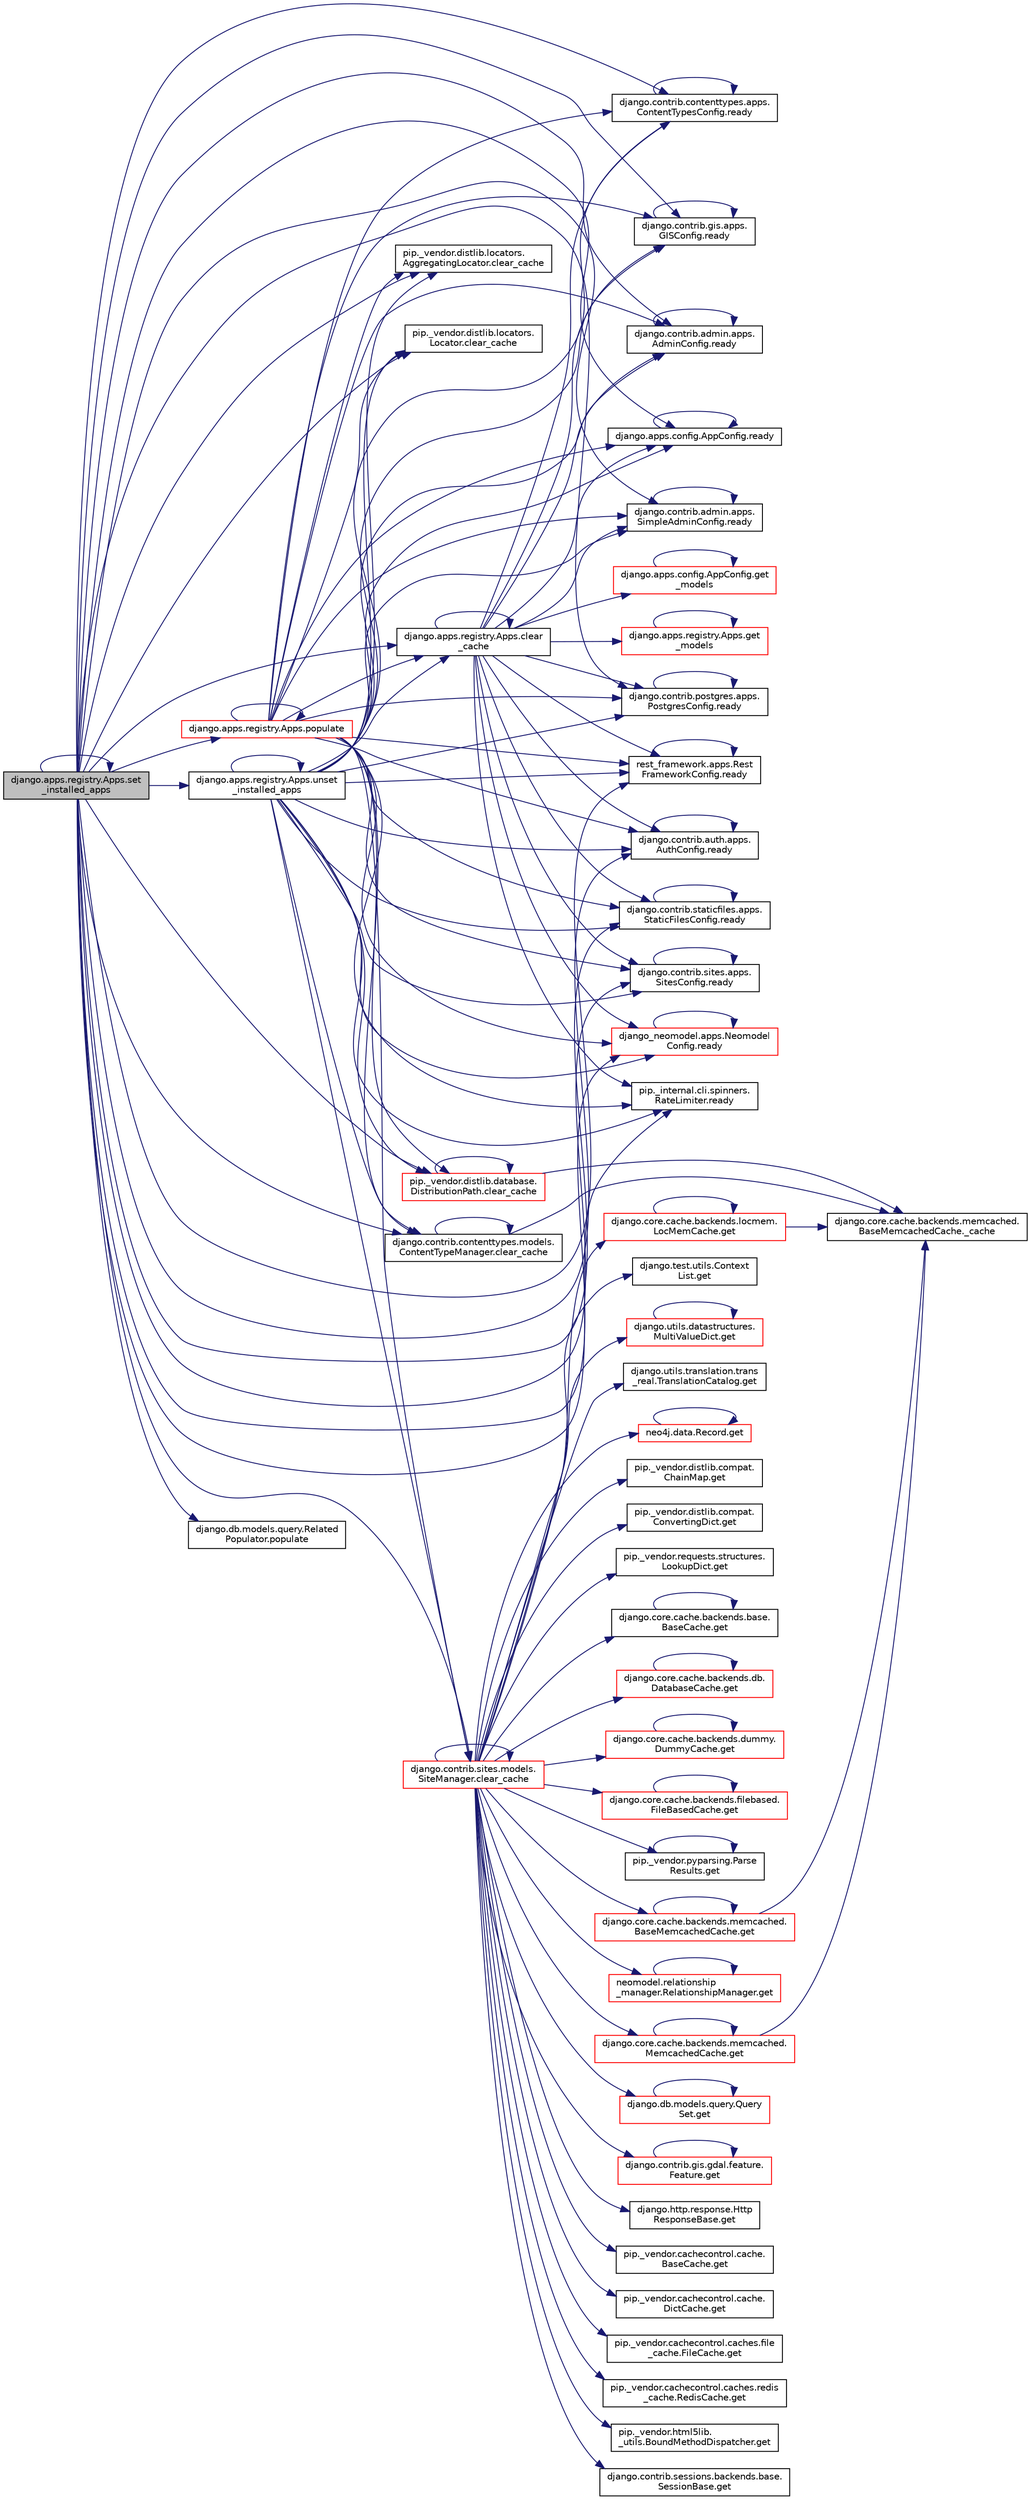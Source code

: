 digraph "django.apps.registry.Apps.set_installed_apps"
{
 // LATEX_PDF_SIZE
  edge [fontname="Helvetica",fontsize="10",labelfontname="Helvetica",labelfontsize="10"];
  node [fontname="Helvetica",fontsize="10",shape=record];
  rankdir="LR";
  Node1 [label="django.apps.registry.Apps.set\l_installed_apps",height=0.2,width=0.4,color="black", fillcolor="grey75", style="filled", fontcolor="black",tooltip=" "];
  Node1 -> Node2 [color="midnightblue",fontsize="10",style="solid",fontname="Helvetica"];
  Node2 [label="django.apps.registry.Apps.clear\l_cache",height=0.2,width=0.4,color="black", fillcolor="white", style="filled",URL="$d8/d34/classdjango_1_1apps_1_1registry_1_1_apps.html#a3dabf3bb1475c2e1ce598cf59420d96c",tooltip=" "];
  Node2 -> Node2 [color="midnightblue",fontsize="10",style="solid",fontname="Helvetica"];
  Node2 -> Node3 [color="midnightblue",fontsize="10",style="solid",fontname="Helvetica"];
  Node3 [label="django.apps.config.AppConfig.get\l_models",height=0.2,width=0.4,color="red", fillcolor="white", style="filled",URL="$d9/de0/classdjango_1_1apps_1_1config_1_1_app_config.html#afbe7787100949feb80bba6e2e9a92353",tooltip=" "];
  Node3 -> Node3 [color="midnightblue",fontsize="10",style="solid",fontname="Helvetica"];
  Node2 -> Node93 [color="midnightblue",fontsize="10",style="solid",fontname="Helvetica"];
  Node93 [label="django.apps.registry.Apps.get\l_models",height=0.2,width=0.4,color="red", fillcolor="white", style="filled",URL="$d8/d34/classdjango_1_1apps_1_1registry_1_1_apps.html#a13f52d8f06f92f62a872ac72369046d8",tooltip=" "];
  Node93 -> Node93 [color="midnightblue",fontsize="10",style="solid",fontname="Helvetica"];
  Node2 -> Node95 [color="midnightblue",fontsize="10",style="solid",fontname="Helvetica"];
  Node95 [label="django.apps.config.AppConfig.ready",height=0.2,width=0.4,color="black", fillcolor="white", style="filled",URL="$d9/de0/classdjango_1_1apps_1_1config_1_1_app_config.html#ad5bacbb21829def59d64ab6c4fd23e7d",tooltip=" "];
  Node95 -> Node95 [color="midnightblue",fontsize="10",style="solid",fontname="Helvetica"];
  Node2 -> Node96 [color="midnightblue",fontsize="10",style="solid",fontname="Helvetica"];
  Node96 [label="django.contrib.admin.apps.\lSimpleAdminConfig.ready",height=0.2,width=0.4,color="black", fillcolor="white", style="filled",URL="$d7/df6/classdjango_1_1contrib_1_1admin_1_1apps_1_1_simple_admin_config.html#a4bba8ea233ca7070ef5555491fa3654c",tooltip=" "];
  Node96 -> Node96 [color="midnightblue",fontsize="10",style="solid",fontname="Helvetica"];
  Node2 -> Node97 [color="midnightblue",fontsize="10",style="solid",fontname="Helvetica"];
  Node97 [label="django.contrib.admin.apps.\lAdminConfig.ready",height=0.2,width=0.4,color="black", fillcolor="white", style="filled",URL="$d1/daf/classdjango_1_1contrib_1_1admin_1_1apps_1_1_admin_config.html#a848af16f8656327d7897c89998d1ce12",tooltip=" "];
  Node97 -> Node97 [color="midnightblue",fontsize="10",style="solid",fontname="Helvetica"];
  Node2 -> Node98 [color="midnightblue",fontsize="10",style="solid",fontname="Helvetica"];
  Node98 [label="django.contrib.auth.apps.\lAuthConfig.ready",height=0.2,width=0.4,color="black", fillcolor="white", style="filled",URL="$d9/d93/classdjango_1_1contrib_1_1auth_1_1apps_1_1_auth_config.html#aa6f96886f818aa3dc837d44b2f37cb2c",tooltip=" "];
  Node98 -> Node98 [color="midnightblue",fontsize="10",style="solid",fontname="Helvetica"];
  Node2 -> Node99 [color="midnightblue",fontsize="10",style="solid",fontname="Helvetica"];
  Node99 [label="django.contrib.contenttypes.apps.\lContentTypesConfig.ready",height=0.2,width=0.4,color="black", fillcolor="white", style="filled",URL="$d8/d1f/classdjango_1_1contrib_1_1contenttypes_1_1apps_1_1_content_types_config.html#ab1137ba892070fc45e6431dd843bb30e",tooltip=" "];
  Node99 -> Node99 [color="midnightblue",fontsize="10",style="solid",fontname="Helvetica"];
  Node2 -> Node100 [color="midnightblue",fontsize="10",style="solid",fontname="Helvetica"];
  Node100 [label="django.contrib.gis.apps.\lGISConfig.ready",height=0.2,width=0.4,color="black", fillcolor="white", style="filled",URL="$d4/dbd/classdjango_1_1contrib_1_1gis_1_1apps_1_1_g_i_s_config.html#ae462a0004f640b0960b314f47c20711e",tooltip=" "];
  Node100 -> Node100 [color="midnightblue",fontsize="10",style="solid",fontname="Helvetica"];
  Node2 -> Node101 [color="midnightblue",fontsize="10",style="solid",fontname="Helvetica"];
  Node101 [label="django.contrib.postgres.apps.\lPostgresConfig.ready",height=0.2,width=0.4,color="black", fillcolor="white", style="filled",URL="$db/d10/classdjango_1_1contrib_1_1postgres_1_1apps_1_1_postgres_config.html#aa933bc1e609675b825de656a6fdb2cd4",tooltip=" "];
  Node101 -> Node101 [color="midnightblue",fontsize="10",style="solid",fontname="Helvetica"];
  Node2 -> Node102 [color="midnightblue",fontsize="10",style="solid",fontname="Helvetica"];
  Node102 [label="django.contrib.sites.apps.\lSitesConfig.ready",height=0.2,width=0.4,color="black", fillcolor="white", style="filled",URL="$de/dfd/classdjango_1_1contrib_1_1sites_1_1apps_1_1_sites_config.html#aed6e598186fcfea7721f22cfde7742b2",tooltip=" "];
  Node102 -> Node102 [color="midnightblue",fontsize="10",style="solid",fontname="Helvetica"];
  Node2 -> Node103 [color="midnightblue",fontsize="10",style="solid",fontname="Helvetica"];
  Node103 [label="django.contrib.staticfiles.apps.\lStaticFilesConfig.ready",height=0.2,width=0.4,color="black", fillcolor="white", style="filled",URL="$da/d03/classdjango_1_1contrib_1_1staticfiles_1_1apps_1_1_static_files_config.html#ada561ae30ffe30862ec73365537724fb",tooltip=" "];
  Node103 -> Node103 [color="midnightblue",fontsize="10",style="solid",fontname="Helvetica"];
  Node2 -> Node104 [color="midnightblue",fontsize="10",style="solid",fontname="Helvetica"];
  Node104 [label="django_neomodel.apps.Neomodel\lConfig.ready",height=0.2,width=0.4,color="red", fillcolor="white", style="filled",URL="$d9/d3e/classdjango__neomodel_1_1apps_1_1_neomodel_config.html#ae5e93b076f0b3c5f3fbbc87eb5dcec34",tooltip=" "];
  Node104 -> Node104 [color="midnightblue",fontsize="10",style="solid",fontname="Helvetica"];
  Node2 -> Node106 [color="midnightblue",fontsize="10",style="solid",fontname="Helvetica"];
  Node106 [label="pip._internal.cli.spinners.\lRateLimiter.ready",height=0.2,width=0.4,color="black", fillcolor="white", style="filled",URL="$dd/d3f/classpip_1_1__internal_1_1cli_1_1spinners_1_1_rate_limiter.html#afe31ae392b4e50a03e9149aa30e3f1ee",tooltip=" "];
  Node2 -> Node107 [color="midnightblue",fontsize="10",style="solid",fontname="Helvetica"];
  Node107 [label="rest_framework.apps.Rest\lFrameworkConfig.ready",height=0.2,width=0.4,color="black", fillcolor="white", style="filled",URL="$d7/d59/classrest__framework_1_1apps_1_1_rest_framework_config.html#ada8edb3f4e5ca64a745b5df783328793",tooltip=" "];
  Node107 -> Node107 [color="midnightblue",fontsize="10",style="solid",fontname="Helvetica"];
  Node1 -> Node108 [color="midnightblue",fontsize="10",style="solid",fontname="Helvetica"];
  Node108 [label="django.contrib.contenttypes.models.\lContentTypeManager.clear_cache",height=0.2,width=0.4,color="black", fillcolor="white", style="filled",URL="$d0/dbc/classdjango_1_1contrib_1_1contenttypes_1_1models_1_1_content_type_manager.html#a8c0e3cd09eab9f713c1f4d2dda32d97c",tooltip=" "];
  Node108 -> Node109 [color="midnightblue",fontsize="10",style="solid",fontname="Helvetica"];
  Node109 [label="django.core.cache.backends.memcached.\lBaseMemcachedCache._cache",height=0.2,width=0.4,color="black", fillcolor="white", style="filled",URL="$d3/d36/classdjango_1_1core_1_1cache_1_1backends_1_1memcached_1_1_base_memcached_cache.html#aec7954560fd40d7e33a11eea0e2ccde8",tooltip=" "];
  Node108 -> Node108 [color="midnightblue",fontsize="10",style="solid",fontname="Helvetica"];
  Node1 -> Node110 [color="midnightblue",fontsize="10",style="solid",fontname="Helvetica"];
  Node110 [label="django.contrib.sites.models.\lSiteManager.clear_cache",height=0.2,width=0.4,color="red", fillcolor="white", style="filled",URL="$d9/d9e/classdjango_1_1contrib_1_1sites_1_1models_1_1_site_manager.html#add1b963e98668e941563915da7a3c99f",tooltip=" "];
  Node110 -> Node110 [color="midnightblue",fontsize="10",style="solid",fontname="Helvetica"];
  Node110 -> Node111 [color="midnightblue",fontsize="10",style="solid",fontname="Helvetica"];
  Node111 [label="neomodel.relationship\l_manager.RelationshipManager.get",height=0.2,width=0.4,color="red", fillcolor="white", style="filled",URL="$d0/dde/classneomodel_1_1relationship__manager_1_1_relationship_manager.html#a2909eea25dff8a05b1b472fc6ad29569",tooltip=" "];
  Node111 -> Node111 [color="midnightblue",fontsize="10",style="solid",fontname="Helvetica"];
  Node110 -> Node113 [color="midnightblue",fontsize="10",style="solid",fontname="Helvetica"];
  Node113 [label="django.db.models.query.Query\lSet.get",height=0.2,width=0.4,color="red", fillcolor="white", style="filled",URL="$dd/d94/classdjango_1_1db_1_1models_1_1query_1_1_query_set.html#a01bde5564541ddd1bc0696164e4ef765",tooltip=" "];
  Node113 -> Node113 [color="midnightblue",fontsize="10",style="solid",fontname="Helvetica"];
  Node110 -> Node184 [color="midnightblue",fontsize="10",style="solid",fontname="Helvetica"];
  Node184 [label="django.contrib.gis.gdal.feature.\lFeature.get",height=0.2,width=0.4,color="red", fillcolor="white", style="filled",URL="$db/d34/classdjango_1_1contrib_1_1gis_1_1gdal_1_1feature_1_1_feature.html#ab4500c05c5b78ad12368c3b4bf68be45",tooltip=" "];
  Node184 -> Node184 [color="midnightblue",fontsize="10",style="solid",fontname="Helvetica"];
  Node110 -> Node185 [color="midnightblue",fontsize="10",style="solid",fontname="Helvetica"];
  Node185 [label="django.http.response.Http\lResponseBase.get",height=0.2,width=0.4,color="black", fillcolor="white", style="filled",URL="$dd/db4/classdjango_1_1http_1_1response_1_1_http_response_base.html#a53e4d55072f7f59b4d5da8aa6937a08c",tooltip=" "];
  Node110 -> Node186 [color="midnightblue",fontsize="10",style="solid",fontname="Helvetica"];
  Node186 [label="pip._vendor.cachecontrol.cache.\lBaseCache.get",height=0.2,width=0.4,color="black", fillcolor="white", style="filled",URL="$da/d8a/classpip_1_1__vendor_1_1cachecontrol_1_1cache_1_1_base_cache.html#ad5c273adabffacc22029a8461bdcb8e0",tooltip=" "];
  Node110 -> Node187 [color="midnightblue",fontsize="10",style="solid",fontname="Helvetica"];
  Node187 [label="pip._vendor.cachecontrol.cache.\lDictCache.get",height=0.2,width=0.4,color="black", fillcolor="white", style="filled",URL="$da/d77/classpip_1_1__vendor_1_1cachecontrol_1_1cache_1_1_dict_cache.html#af092ece36a8cce3cdb2b6e899405819a",tooltip=" "];
  Node110 -> Node188 [color="midnightblue",fontsize="10",style="solid",fontname="Helvetica"];
  Node188 [label="pip._vendor.cachecontrol.caches.file\l_cache.FileCache.get",height=0.2,width=0.4,color="black", fillcolor="white", style="filled",URL="$d4/d5e/classpip_1_1__vendor_1_1cachecontrol_1_1caches_1_1file__cache_1_1_file_cache.html#abaf8e68f7bf2b7ed1f4f3d19cf8502cc",tooltip=" "];
  Node110 -> Node189 [color="midnightblue",fontsize="10",style="solid",fontname="Helvetica"];
  Node189 [label="pip._vendor.cachecontrol.caches.redis\l_cache.RedisCache.get",height=0.2,width=0.4,color="black", fillcolor="white", style="filled",URL="$dd/d2e/classpip_1_1__vendor_1_1cachecontrol_1_1caches_1_1redis__cache_1_1_redis_cache.html#a1c0ed79e45aa1435f77660d842d00a6f",tooltip=" "];
  Node110 -> Node190 [color="midnightblue",fontsize="10",style="solid",fontname="Helvetica"];
  Node190 [label="pip._vendor.html5lib.\l_utils.BoundMethodDispatcher.get",height=0.2,width=0.4,color="black", fillcolor="white", style="filled",URL="$d0/dcf/classpip_1_1__vendor_1_1html5lib_1_1__utils_1_1_bound_method_dispatcher.html#a00c5ddaa9ea9f45725e4700f977a831f",tooltip=" "];
  Node110 -> Node191 [color="midnightblue",fontsize="10",style="solid",fontname="Helvetica"];
  Node191 [label="django.contrib.sessions.backends.base.\lSessionBase.get",height=0.2,width=0.4,color="black", fillcolor="white", style="filled",URL="$d1/d6e/classdjango_1_1contrib_1_1sessions_1_1backends_1_1base_1_1_session_base.html#ad9d850bf4891a825b3188e5c506f3fc1",tooltip=" "];
  Node110 -> Node192 [color="midnightblue",fontsize="10",style="solid",fontname="Helvetica"];
  Node192 [label="django.test.utils.Context\lList.get",height=0.2,width=0.4,color="black", fillcolor="white", style="filled",URL="$d6/d8c/classdjango_1_1test_1_1utils_1_1_context_list.html#a6e45a82a318fa4a3b6c52e113af2f21b",tooltip=" "];
  Node110 -> Node193 [color="midnightblue",fontsize="10",style="solid",fontname="Helvetica"];
  Node193 [label="django.utils.datastructures.\lMultiValueDict.get",height=0.2,width=0.4,color="red", fillcolor="white", style="filled",URL="$d5/d02/classdjango_1_1utils_1_1datastructures_1_1_multi_value_dict.html#a41358543976aa3484020b80a3cc92eed",tooltip=" "];
  Node193 -> Node193 [color="midnightblue",fontsize="10",style="solid",fontname="Helvetica"];
  Node110 -> Node203 [color="midnightblue",fontsize="10",style="solid",fontname="Helvetica"];
  Node203 [label="django.utils.translation.trans\l_real.TranslationCatalog.get",height=0.2,width=0.4,color="black", fillcolor="white", style="filled",URL="$dd/d59/classdjango_1_1utils_1_1translation_1_1trans__real_1_1_translation_catalog.html#a655b10c540d01b4f4ddb2aca06d4ceaa",tooltip=" "];
  Node110 -> Node204 [color="midnightblue",fontsize="10",style="solid",fontname="Helvetica"];
  Node204 [label="neo4j.data.Record.get",height=0.2,width=0.4,color="red", fillcolor="white", style="filled",URL="$d8/da3/classneo4j_1_1data_1_1_record.html#aed4b63e2e470f8a61ebac3a66eced8a1",tooltip=" "];
  Node204 -> Node204 [color="midnightblue",fontsize="10",style="solid",fontname="Helvetica"];
  Node110 -> Node206 [color="midnightblue",fontsize="10",style="solid",fontname="Helvetica"];
  Node206 [label="pip._vendor.distlib.compat.\lChainMap.get",height=0.2,width=0.4,color="black", fillcolor="white", style="filled",URL="$d2/d2d/classpip_1_1__vendor_1_1distlib_1_1compat_1_1_chain_map.html#a657b681156ad31c3b7391fcfdfd0bc5f",tooltip=" "];
  Node110 -> Node207 [color="midnightblue",fontsize="10",style="solid",fontname="Helvetica"];
  Node207 [label="pip._vendor.distlib.compat.\lConvertingDict.get",height=0.2,width=0.4,color="black", fillcolor="white", style="filled",URL="$db/dd5/classpip_1_1__vendor_1_1distlib_1_1compat_1_1_converting_dict.html#acc9b853aa7f196de678588c6234fa60c",tooltip=" "];
  Node110 -> Node208 [color="midnightblue",fontsize="10",style="solid",fontname="Helvetica"];
  Node208 [label="pip._vendor.requests.structures.\lLookupDict.get",height=0.2,width=0.4,color="black", fillcolor="white", style="filled",URL="$d9/d61/classpip_1_1__vendor_1_1requests_1_1structures_1_1_lookup_dict.html#aefa5cb718796e979a5b682650a777897",tooltip=" "];
  Node110 -> Node209 [color="midnightblue",fontsize="10",style="solid",fontname="Helvetica"];
  Node209 [label="django.core.cache.backends.base.\lBaseCache.get",height=0.2,width=0.4,color="black", fillcolor="white", style="filled",URL="$d0/d87/classdjango_1_1core_1_1cache_1_1backends_1_1base_1_1_base_cache.html#a0a473e1dcd35311dcb28c4cfe9062a7c",tooltip=" "];
  Node209 -> Node209 [color="midnightblue",fontsize="10",style="solid",fontname="Helvetica"];
  Node110 -> Node210 [color="midnightblue",fontsize="10",style="solid",fontname="Helvetica"];
  Node210 [label="django.core.cache.backends.db.\lDatabaseCache.get",height=0.2,width=0.4,color="red", fillcolor="white", style="filled",URL="$d7/dcb/classdjango_1_1core_1_1cache_1_1backends_1_1db_1_1_database_cache.html#a03d4078968b2b287d4b9fbc438a54732",tooltip=" "];
  Node210 -> Node210 [color="midnightblue",fontsize="10",style="solid",fontname="Helvetica"];
  Node110 -> Node214 [color="midnightblue",fontsize="10",style="solid",fontname="Helvetica"];
  Node214 [label="django.core.cache.backends.dummy.\lDummyCache.get",height=0.2,width=0.4,color="red", fillcolor="white", style="filled",URL="$d6/db9/classdjango_1_1core_1_1cache_1_1backends_1_1dummy_1_1_dummy_cache.html#a0fc74695be5f1d34eaae4f5455edbd0d",tooltip=" "];
  Node214 -> Node214 [color="midnightblue",fontsize="10",style="solid",fontname="Helvetica"];
  Node110 -> Node218 [color="midnightblue",fontsize="10",style="solid",fontname="Helvetica"];
  Node218 [label="django.core.cache.backends.filebased.\lFileBasedCache.get",height=0.2,width=0.4,color="red", fillcolor="white", style="filled",URL="$df/d01/classdjango_1_1core_1_1cache_1_1backends_1_1filebased_1_1_file_based_cache.html#aee07c708ef839b9d59cb4a96c9236e1d",tooltip=" "];
  Node218 -> Node218 [color="midnightblue",fontsize="10",style="solid",fontname="Helvetica"];
  Node110 -> Node224 [color="midnightblue",fontsize="10",style="solid",fontname="Helvetica"];
  Node224 [label="django.core.cache.backends.locmem.\lLocMemCache.get",height=0.2,width=0.4,color="red", fillcolor="white", style="filled",URL="$de/d7d/classdjango_1_1core_1_1cache_1_1backends_1_1locmem_1_1_loc_mem_cache.html#aee6e4a6fe8779d9f0013121059401510",tooltip=" "];
  Node224 -> Node109 [color="midnightblue",fontsize="10",style="solid",fontname="Helvetica"];
  Node224 -> Node224 [color="midnightblue",fontsize="10",style="solid",fontname="Helvetica"];
  Node110 -> Node231 [color="midnightblue",fontsize="10",style="solid",fontname="Helvetica"];
  Node231 [label="django.core.cache.backends.memcached.\lBaseMemcachedCache.get",height=0.2,width=0.4,color="red", fillcolor="white", style="filled",URL="$d3/d36/classdjango_1_1core_1_1cache_1_1backends_1_1memcached_1_1_base_memcached_cache.html#a5eb7dd71de7705fc8cba12fc5d441cd7",tooltip=" "];
  Node231 -> Node109 [color="midnightblue",fontsize="10",style="solid",fontname="Helvetica"];
  Node231 -> Node231 [color="midnightblue",fontsize="10",style="solid",fontname="Helvetica"];
  Node110 -> Node232 [color="midnightblue",fontsize="10",style="solid",fontname="Helvetica"];
  Node232 [label="django.core.cache.backends.memcached.\lMemcachedCache.get",height=0.2,width=0.4,color="red", fillcolor="white", style="filled",URL="$dd/d33/classdjango_1_1core_1_1cache_1_1backends_1_1memcached_1_1_memcached_cache.html#a4fffdac71b14afe3d1ab61082c70a179",tooltip=" "];
  Node232 -> Node109 [color="midnightblue",fontsize="10",style="solid",fontname="Helvetica"];
  Node232 -> Node232 [color="midnightblue",fontsize="10",style="solid",fontname="Helvetica"];
  Node110 -> Node233 [color="midnightblue",fontsize="10",style="solid",fontname="Helvetica"];
  Node233 [label="pip._vendor.pyparsing.Parse\lResults.get",height=0.2,width=0.4,color="black", fillcolor="white", style="filled",URL="$d3/d5b/classpip_1_1__vendor_1_1pyparsing_1_1_parse_results.html#a4b1f1a59eee38d7114c9f5dfe95e6116",tooltip=" "];
  Node233 -> Node233 [color="midnightblue",fontsize="10",style="solid",fontname="Helvetica"];
  Node1 -> Node1520 [color="midnightblue",fontsize="10",style="solid",fontname="Helvetica"];
  Node1520 [label="pip._vendor.distlib.database.\lDistributionPath.clear_cache",height=0.2,width=0.4,color="red", fillcolor="white", style="filled",URL="$d3/d8a/classpip_1_1__vendor_1_1distlib_1_1database_1_1_distribution_path.html#a576c17cc01238d807b4cc7b833001b0b",tooltip=" "];
  Node1520 -> Node109 [color="midnightblue",fontsize="10",style="solid",fontname="Helvetica"];
  Node1520 -> Node1520 [color="midnightblue",fontsize="10",style="solid",fontname="Helvetica"];
  Node1 -> Node1522 [color="midnightblue",fontsize="10",style="solid",fontname="Helvetica"];
  Node1522 [label="pip._vendor.distlib.locators.\lLocator.clear_cache",height=0.2,width=0.4,color="black", fillcolor="white", style="filled",URL="$df/dda/classpip_1_1__vendor_1_1distlib_1_1locators_1_1_locator.html#aa8e1b24125b3cecddfa873c5ded5f3bb",tooltip=" "];
  Node1 -> Node1523 [color="midnightblue",fontsize="10",style="solid",fontname="Helvetica"];
  Node1523 [label="pip._vendor.distlib.locators.\lAggregatingLocator.clear_cache",height=0.2,width=0.4,color="black", fillcolor="white", style="filled",URL="$d3/de8/classpip_1_1__vendor_1_1distlib_1_1locators_1_1_aggregating_locator.html#a937d4d11aa45376977d68da1656ae82a",tooltip=" "];
  Node1 -> Node5532 [color="midnightblue",fontsize="10",style="solid",fontname="Helvetica"];
  Node5532 [label="django.apps.registry.Apps.populate",height=0.2,width=0.4,color="red", fillcolor="white", style="filled",URL="$d8/d34/classdjango_1_1apps_1_1registry_1_1_apps.html#a32d20690174973f17f6f90411fdc66f7",tooltip=" "];
  Node5532 -> Node2 [color="midnightblue",fontsize="10",style="solid",fontname="Helvetica"];
  Node5532 -> Node108 [color="midnightblue",fontsize="10",style="solid",fontname="Helvetica"];
  Node5532 -> Node110 [color="midnightblue",fontsize="10",style="solid",fontname="Helvetica"];
  Node5532 -> Node1520 [color="midnightblue",fontsize="10",style="solid",fontname="Helvetica"];
  Node5532 -> Node1522 [color="midnightblue",fontsize="10",style="solid",fontname="Helvetica"];
  Node5532 -> Node1523 [color="midnightblue",fontsize="10",style="solid",fontname="Helvetica"];
  Node5532 -> Node5532 [color="midnightblue",fontsize="10",style="solid",fontname="Helvetica"];
  Node5532 -> Node95 [color="midnightblue",fontsize="10",style="solid",fontname="Helvetica"];
  Node5532 -> Node96 [color="midnightblue",fontsize="10",style="solid",fontname="Helvetica"];
  Node5532 -> Node97 [color="midnightblue",fontsize="10",style="solid",fontname="Helvetica"];
  Node5532 -> Node98 [color="midnightblue",fontsize="10",style="solid",fontname="Helvetica"];
  Node5532 -> Node99 [color="midnightblue",fontsize="10",style="solid",fontname="Helvetica"];
  Node5532 -> Node100 [color="midnightblue",fontsize="10",style="solid",fontname="Helvetica"];
  Node5532 -> Node101 [color="midnightblue",fontsize="10",style="solid",fontname="Helvetica"];
  Node5532 -> Node102 [color="midnightblue",fontsize="10",style="solid",fontname="Helvetica"];
  Node5532 -> Node103 [color="midnightblue",fontsize="10",style="solid",fontname="Helvetica"];
  Node5532 -> Node104 [color="midnightblue",fontsize="10",style="solid",fontname="Helvetica"];
  Node5532 -> Node106 [color="midnightblue",fontsize="10",style="solid",fontname="Helvetica"];
  Node5532 -> Node107 [color="midnightblue",fontsize="10",style="solid",fontname="Helvetica"];
  Node1 -> Node5535 [color="midnightblue",fontsize="10",style="solid",fontname="Helvetica"];
  Node5535 [label="django.db.models.query.Related\lPopulator.populate",height=0.2,width=0.4,color="black", fillcolor="white", style="filled",URL="$d1/d4c/classdjango_1_1db_1_1models_1_1query_1_1_related_populator.html#a423fed66d055171cca9d1261f3747730",tooltip=" "];
  Node1 -> Node95 [color="midnightblue",fontsize="10",style="solid",fontname="Helvetica"];
  Node1 -> Node96 [color="midnightblue",fontsize="10",style="solid",fontname="Helvetica"];
  Node1 -> Node97 [color="midnightblue",fontsize="10",style="solid",fontname="Helvetica"];
  Node1 -> Node98 [color="midnightblue",fontsize="10",style="solid",fontname="Helvetica"];
  Node1 -> Node99 [color="midnightblue",fontsize="10",style="solid",fontname="Helvetica"];
  Node1 -> Node100 [color="midnightblue",fontsize="10",style="solid",fontname="Helvetica"];
  Node1 -> Node101 [color="midnightblue",fontsize="10",style="solid",fontname="Helvetica"];
  Node1 -> Node102 [color="midnightblue",fontsize="10",style="solid",fontname="Helvetica"];
  Node1 -> Node103 [color="midnightblue",fontsize="10",style="solid",fontname="Helvetica"];
  Node1 -> Node104 [color="midnightblue",fontsize="10",style="solid",fontname="Helvetica"];
  Node1 -> Node106 [color="midnightblue",fontsize="10",style="solid",fontname="Helvetica"];
  Node1 -> Node107 [color="midnightblue",fontsize="10",style="solid",fontname="Helvetica"];
  Node1 -> Node1 [color="midnightblue",fontsize="10",style="solid",fontname="Helvetica"];
  Node1 -> Node5536 [color="midnightblue",fontsize="10",style="solid",fontname="Helvetica"];
  Node5536 [label="django.apps.registry.Apps.unset\l_installed_apps",height=0.2,width=0.4,color="black", fillcolor="white", style="filled",URL="$d8/d34/classdjango_1_1apps_1_1registry_1_1_apps.html#af7409dd22d1f192cb2d743622ef08ff7",tooltip=" "];
  Node5536 -> Node2 [color="midnightblue",fontsize="10",style="solid",fontname="Helvetica"];
  Node5536 -> Node108 [color="midnightblue",fontsize="10",style="solid",fontname="Helvetica"];
  Node5536 -> Node110 [color="midnightblue",fontsize="10",style="solid",fontname="Helvetica"];
  Node5536 -> Node1520 [color="midnightblue",fontsize="10",style="solid",fontname="Helvetica"];
  Node5536 -> Node1522 [color="midnightblue",fontsize="10",style="solid",fontname="Helvetica"];
  Node5536 -> Node1523 [color="midnightblue",fontsize="10",style="solid",fontname="Helvetica"];
  Node5536 -> Node95 [color="midnightblue",fontsize="10",style="solid",fontname="Helvetica"];
  Node5536 -> Node96 [color="midnightblue",fontsize="10",style="solid",fontname="Helvetica"];
  Node5536 -> Node97 [color="midnightblue",fontsize="10",style="solid",fontname="Helvetica"];
  Node5536 -> Node98 [color="midnightblue",fontsize="10",style="solid",fontname="Helvetica"];
  Node5536 -> Node99 [color="midnightblue",fontsize="10",style="solid",fontname="Helvetica"];
  Node5536 -> Node100 [color="midnightblue",fontsize="10",style="solid",fontname="Helvetica"];
  Node5536 -> Node101 [color="midnightblue",fontsize="10",style="solid",fontname="Helvetica"];
  Node5536 -> Node102 [color="midnightblue",fontsize="10",style="solid",fontname="Helvetica"];
  Node5536 -> Node103 [color="midnightblue",fontsize="10",style="solid",fontname="Helvetica"];
  Node5536 -> Node104 [color="midnightblue",fontsize="10",style="solid",fontname="Helvetica"];
  Node5536 -> Node106 [color="midnightblue",fontsize="10",style="solid",fontname="Helvetica"];
  Node5536 -> Node107 [color="midnightblue",fontsize="10",style="solid",fontname="Helvetica"];
  Node5536 -> Node5536 [color="midnightblue",fontsize="10",style="solid",fontname="Helvetica"];
}
